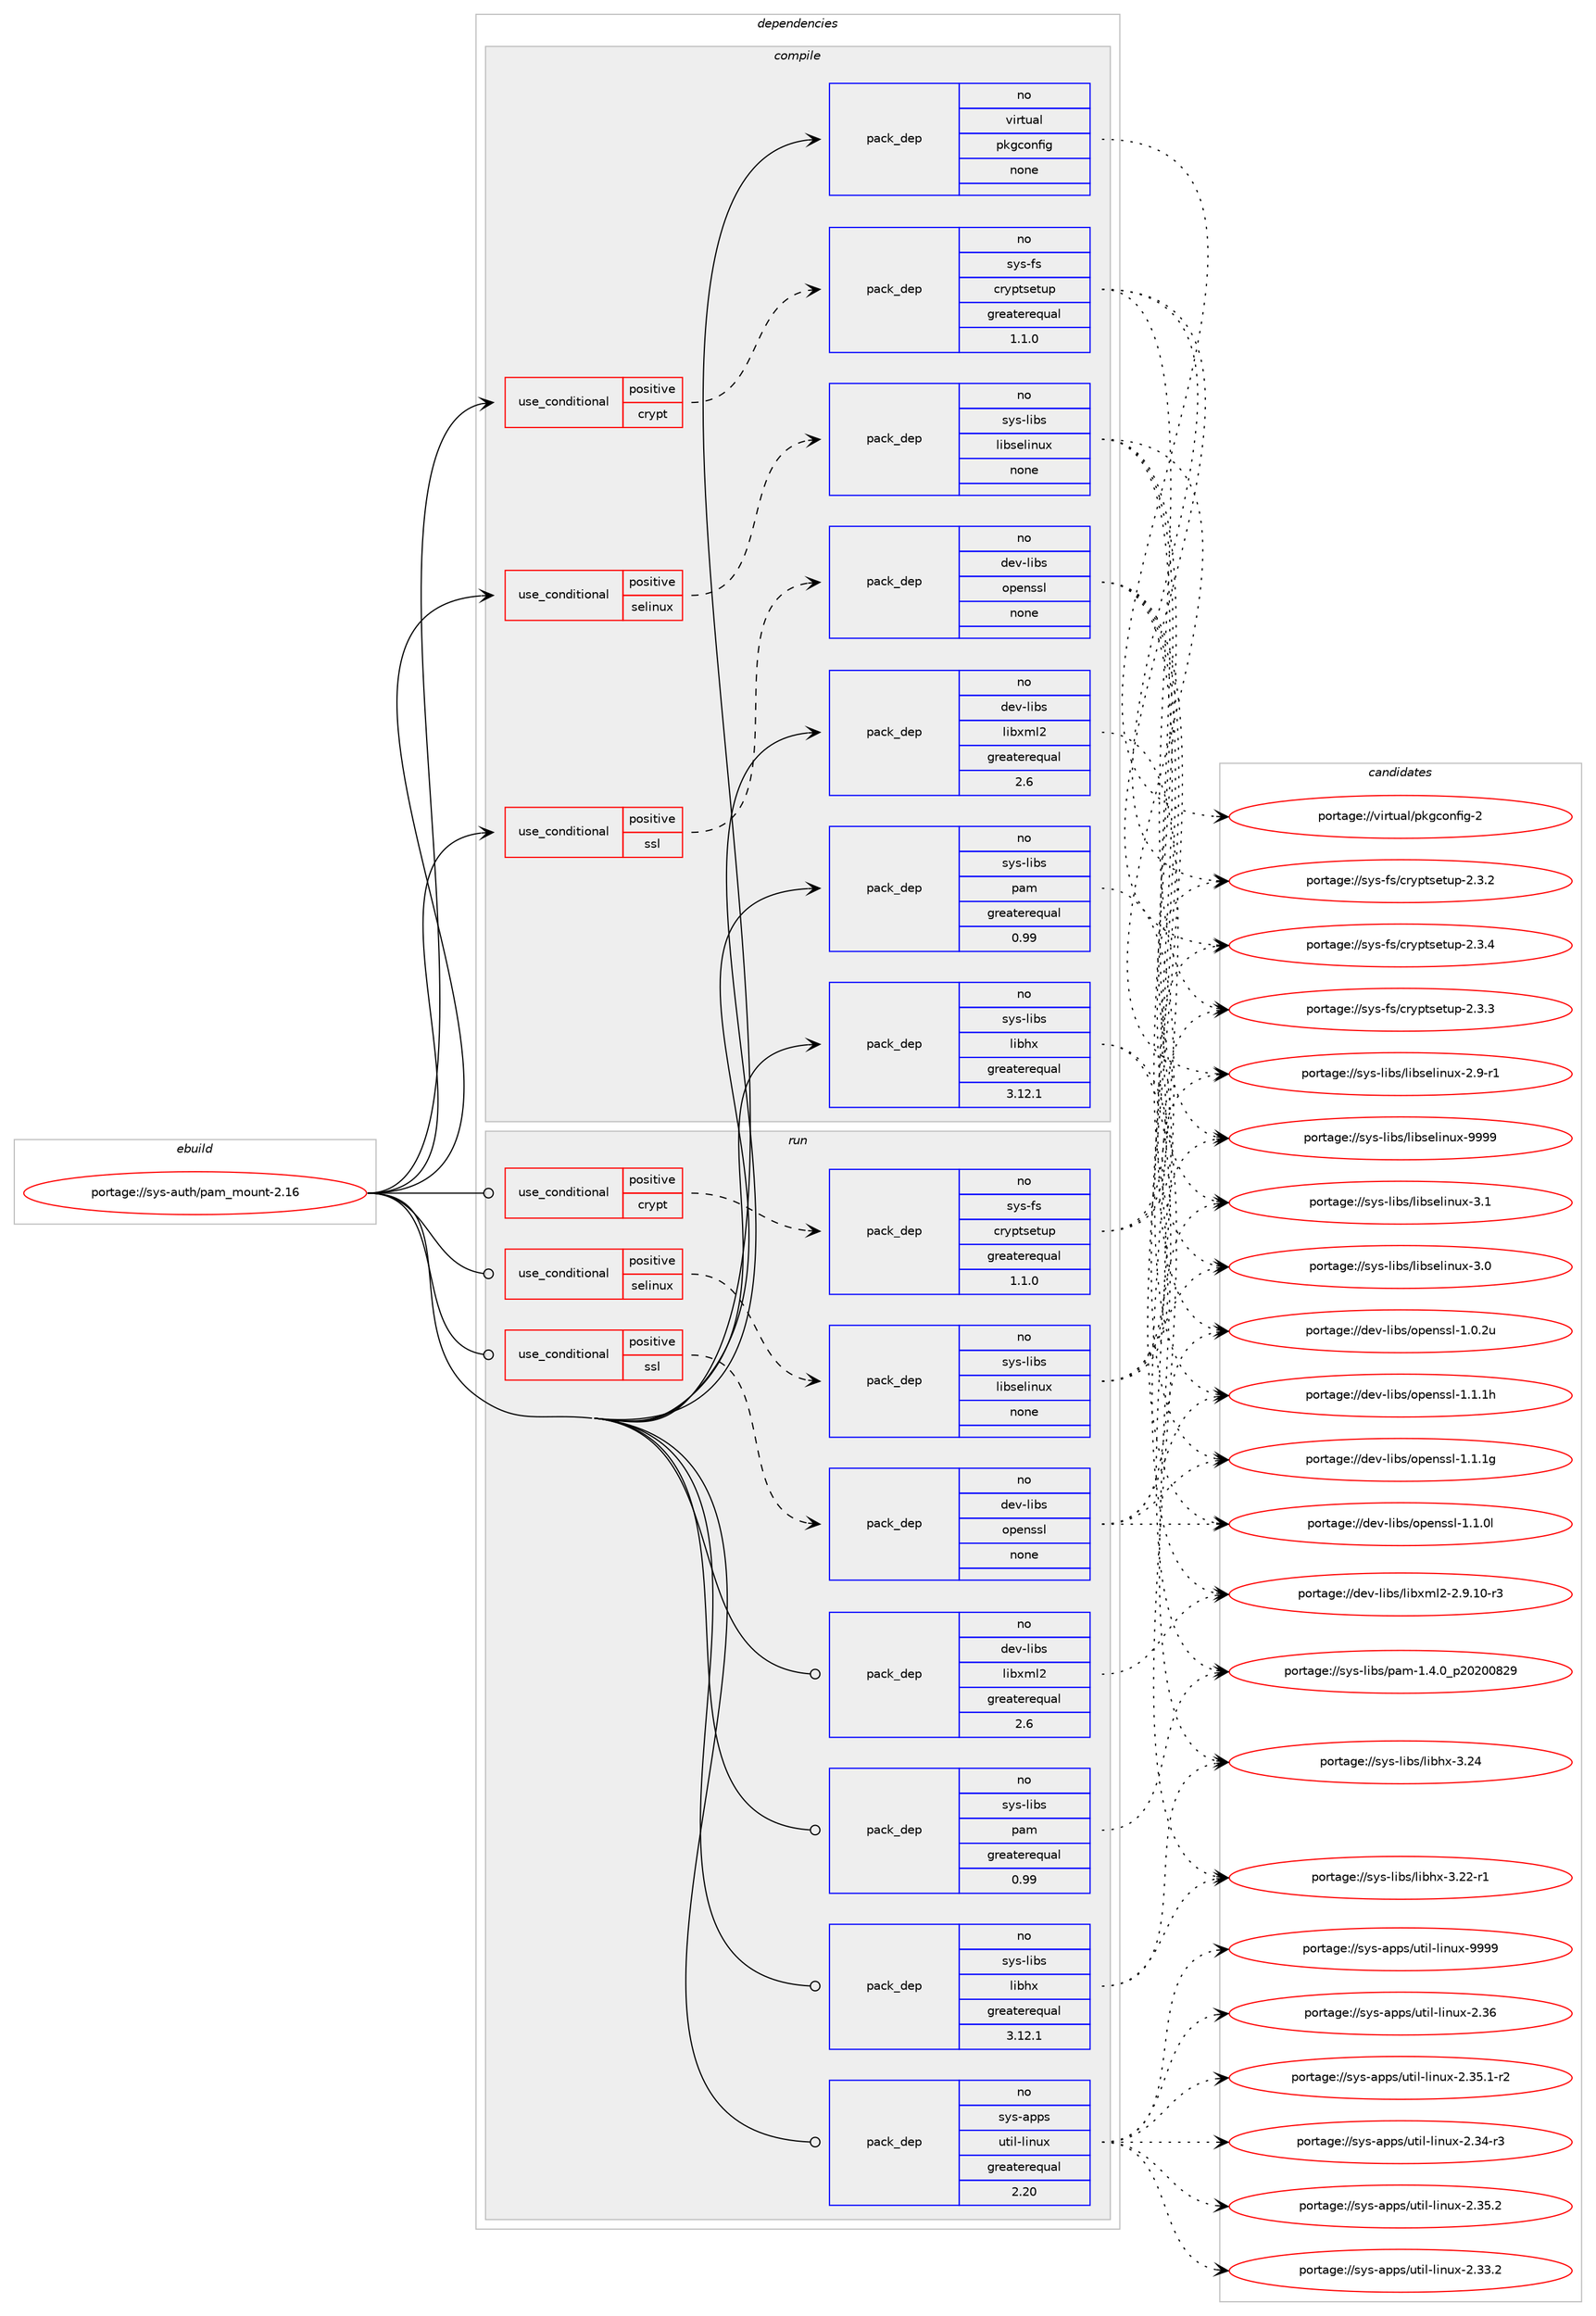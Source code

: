 digraph prolog {

# *************
# Graph options
# *************

newrank=true;
concentrate=true;
compound=true;
graph [rankdir=LR,fontname=Helvetica,fontsize=10,ranksep=1.5];#, ranksep=2.5, nodesep=0.2];
edge  [arrowhead=vee];
node  [fontname=Helvetica,fontsize=10];

# **********
# The ebuild
# **********

subgraph cluster_leftcol {
color=gray;
rank=same;
label=<<i>ebuild</i>>;
id [label="portage://sys-auth/pam_mount-2.16", color=red, width=4, href="../sys-auth/pam_mount-2.16.svg"];
}

# ****************
# The dependencies
# ****************

subgraph cluster_midcol {
color=gray;
label=<<i>dependencies</i>>;
subgraph cluster_compile {
fillcolor="#eeeeee";
style=filled;
label=<<i>compile</i>>;
subgraph cond197 {
dependency1943 [label=<<TABLE BORDER="0" CELLBORDER="1" CELLSPACING="0" CELLPADDING="4"><TR><TD ROWSPAN="3" CELLPADDING="10">use_conditional</TD></TR><TR><TD>positive</TD></TR><TR><TD>crypt</TD></TR></TABLE>>, shape=none, color=red];
subgraph pack1708 {
dependency1944 [label=<<TABLE BORDER="0" CELLBORDER="1" CELLSPACING="0" CELLPADDING="4" WIDTH="220"><TR><TD ROWSPAN="6" CELLPADDING="30">pack_dep</TD></TR><TR><TD WIDTH="110">no</TD></TR><TR><TD>sys-fs</TD></TR><TR><TD>cryptsetup</TD></TR><TR><TD>greaterequal</TD></TR><TR><TD>1.1.0</TD></TR></TABLE>>, shape=none, color=blue];
}
dependency1943:e -> dependency1944:w [weight=20,style="dashed",arrowhead="vee"];
}
id:e -> dependency1943:w [weight=20,style="solid",arrowhead="vee"];
subgraph cond198 {
dependency1945 [label=<<TABLE BORDER="0" CELLBORDER="1" CELLSPACING="0" CELLPADDING="4"><TR><TD ROWSPAN="3" CELLPADDING="10">use_conditional</TD></TR><TR><TD>positive</TD></TR><TR><TD>selinux</TD></TR></TABLE>>, shape=none, color=red];
subgraph pack1709 {
dependency1946 [label=<<TABLE BORDER="0" CELLBORDER="1" CELLSPACING="0" CELLPADDING="4" WIDTH="220"><TR><TD ROWSPAN="6" CELLPADDING="30">pack_dep</TD></TR><TR><TD WIDTH="110">no</TD></TR><TR><TD>sys-libs</TD></TR><TR><TD>libselinux</TD></TR><TR><TD>none</TD></TR><TR><TD></TD></TR></TABLE>>, shape=none, color=blue];
}
dependency1945:e -> dependency1946:w [weight=20,style="dashed",arrowhead="vee"];
}
id:e -> dependency1945:w [weight=20,style="solid",arrowhead="vee"];
subgraph cond199 {
dependency1947 [label=<<TABLE BORDER="0" CELLBORDER="1" CELLSPACING="0" CELLPADDING="4"><TR><TD ROWSPAN="3" CELLPADDING="10">use_conditional</TD></TR><TR><TD>positive</TD></TR><TR><TD>ssl</TD></TR></TABLE>>, shape=none, color=red];
subgraph pack1710 {
dependency1948 [label=<<TABLE BORDER="0" CELLBORDER="1" CELLSPACING="0" CELLPADDING="4" WIDTH="220"><TR><TD ROWSPAN="6" CELLPADDING="30">pack_dep</TD></TR><TR><TD WIDTH="110">no</TD></TR><TR><TD>dev-libs</TD></TR><TR><TD>openssl</TD></TR><TR><TD>none</TD></TR><TR><TD></TD></TR></TABLE>>, shape=none, color=blue];
}
dependency1947:e -> dependency1948:w [weight=20,style="dashed",arrowhead="vee"];
}
id:e -> dependency1947:w [weight=20,style="solid",arrowhead="vee"];
subgraph pack1711 {
dependency1949 [label=<<TABLE BORDER="0" CELLBORDER="1" CELLSPACING="0" CELLPADDING="4" WIDTH="220"><TR><TD ROWSPAN="6" CELLPADDING="30">pack_dep</TD></TR><TR><TD WIDTH="110">no</TD></TR><TR><TD>dev-libs</TD></TR><TR><TD>libxml2</TD></TR><TR><TD>greaterequal</TD></TR><TR><TD>2.6</TD></TR></TABLE>>, shape=none, color=blue];
}
id:e -> dependency1949:w [weight=20,style="solid",arrowhead="vee"];
subgraph pack1712 {
dependency1950 [label=<<TABLE BORDER="0" CELLBORDER="1" CELLSPACING="0" CELLPADDING="4" WIDTH="220"><TR><TD ROWSPAN="6" CELLPADDING="30">pack_dep</TD></TR><TR><TD WIDTH="110">no</TD></TR><TR><TD>sys-libs</TD></TR><TR><TD>libhx</TD></TR><TR><TD>greaterequal</TD></TR><TR><TD>3.12.1</TD></TR></TABLE>>, shape=none, color=blue];
}
id:e -> dependency1950:w [weight=20,style="solid",arrowhead="vee"];
subgraph pack1713 {
dependency1951 [label=<<TABLE BORDER="0" CELLBORDER="1" CELLSPACING="0" CELLPADDING="4" WIDTH="220"><TR><TD ROWSPAN="6" CELLPADDING="30">pack_dep</TD></TR><TR><TD WIDTH="110">no</TD></TR><TR><TD>sys-libs</TD></TR><TR><TD>pam</TD></TR><TR><TD>greaterequal</TD></TR><TR><TD>0.99</TD></TR></TABLE>>, shape=none, color=blue];
}
id:e -> dependency1951:w [weight=20,style="solid",arrowhead="vee"];
subgraph pack1714 {
dependency1952 [label=<<TABLE BORDER="0" CELLBORDER="1" CELLSPACING="0" CELLPADDING="4" WIDTH="220"><TR><TD ROWSPAN="6" CELLPADDING="30">pack_dep</TD></TR><TR><TD WIDTH="110">no</TD></TR><TR><TD>virtual</TD></TR><TR><TD>pkgconfig</TD></TR><TR><TD>none</TD></TR><TR><TD></TD></TR></TABLE>>, shape=none, color=blue];
}
id:e -> dependency1952:w [weight=20,style="solid",arrowhead="vee"];
}
subgraph cluster_compileandrun {
fillcolor="#eeeeee";
style=filled;
label=<<i>compile and run</i>>;
}
subgraph cluster_run {
fillcolor="#eeeeee";
style=filled;
label=<<i>run</i>>;
subgraph cond200 {
dependency1953 [label=<<TABLE BORDER="0" CELLBORDER="1" CELLSPACING="0" CELLPADDING="4"><TR><TD ROWSPAN="3" CELLPADDING="10">use_conditional</TD></TR><TR><TD>positive</TD></TR><TR><TD>crypt</TD></TR></TABLE>>, shape=none, color=red];
subgraph pack1715 {
dependency1954 [label=<<TABLE BORDER="0" CELLBORDER="1" CELLSPACING="0" CELLPADDING="4" WIDTH="220"><TR><TD ROWSPAN="6" CELLPADDING="30">pack_dep</TD></TR><TR><TD WIDTH="110">no</TD></TR><TR><TD>sys-fs</TD></TR><TR><TD>cryptsetup</TD></TR><TR><TD>greaterequal</TD></TR><TR><TD>1.1.0</TD></TR></TABLE>>, shape=none, color=blue];
}
dependency1953:e -> dependency1954:w [weight=20,style="dashed",arrowhead="vee"];
}
id:e -> dependency1953:w [weight=20,style="solid",arrowhead="odot"];
subgraph cond201 {
dependency1955 [label=<<TABLE BORDER="0" CELLBORDER="1" CELLSPACING="0" CELLPADDING="4"><TR><TD ROWSPAN="3" CELLPADDING="10">use_conditional</TD></TR><TR><TD>positive</TD></TR><TR><TD>selinux</TD></TR></TABLE>>, shape=none, color=red];
subgraph pack1716 {
dependency1956 [label=<<TABLE BORDER="0" CELLBORDER="1" CELLSPACING="0" CELLPADDING="4" WIDTH="220"><TR><TD ROWSPAN="6" CELLPADDING="30">pack_dep</TD></TR><TR><TD WIDTH="110">no</TD></TR><TR><TD>sys-libs</TD></TR><TR><TD>libselinux</TD></TR><TR><TD>none</TD></TR><TR><TD></TD></TR></TABLE>>, shape=none, color=blue];
}
dependency1955:e -> dependency1956:w [weight=20,style="dashed",arrowhead="vee"];
}
id:e -> dependency1955:w [weight=20,style="solid",arrowhead="odot"];
subgraph cond202 {
dependency1957 [label=<<TABLE BORDER="0" CELLBORDER="1" CELLSPACING="0" CELLPADDING="4"><TR><TD ROWSPAN="3" CELLPADDING="10">use_conditional</TD></TR><TR><TD>positive</TD></TR><TR><TD>ssl</TD></TR></TABLE>>, shape=none, color=red];
subgraph pack1717 {
dependency1958 [label=<<TABLE BORDER="0" CELLBORDER="1" CELLSPACING="0" CELLPADDING="4" WIDTH="220"><TR><TD ROWSPAN="6" CELLPADDING="30">pack_dep</TD></TR><TR><TD WIDTH="110">no</TD></TR><TR><TD>dev-libs</TD></TR><TR><TD>openssl</TD></TR><TR><TD>none</TD></TR><TR><TD></TD></TR></TABLE>>, shape=none, color=blue];
}
dependency1957:e -> dependency1958:w [weight=20,style="dashed",arrowhead="vee"];
}
id:e -> dependency1957:w [weight=20,style="solid",arrowhead="odot"];
subgraph pack1718 {
dependency1959 [label=<<TABLE BORDER="0" CELLBORDER="1" CELLSPACING="0" CELLPADDING="4" WIDTH="220"><TR><TD ROWSPAN="6" CELLPADDING="30">pack_dep</TD></TR><TR><TD WIDTH="110">no</TD></TR><TR><TD>dev-libs</TD></TR><TR><TD>libxml2</TD></TR><TR><TD>greaterequal</TD></TR><TR><TD>2.6</TD></TR></TABLE>>, shape=none, color=blue];
}
id:e -> dependency1959:w [weight=20,style="solid",arrowhead="odot"];
subgraph pack1719 {
dependency1960 [label=<<TABLE BORDER="0" CELLBORDER="1" CELLSPACING="0" CELLPADDING="4" WIDTH="220"><TR><TD ROWSPAN="6" CELLPADDING="30">pack_dep</TD></TR><TR><TD WIDTH="110">no</TD></TR><TR><TD>sys-apps</TD></TR><TR><TD>util-linux</TD></TR><TR><TD>greaterequal</TD></TR><TR><TD>2.20</TD></TR></TABLE>>, shape=none, color=blue];
}
id:e -> dependency1960:w [weight=20,style="solid",arrowhead="odot"];
subgraph pack1720 {
dependency1961 [label=<<TABLE BORDER="0" CELLBORDER="1" CELLSPACING="0" CELLPADDING="4" WIDTH="220"><TR><TD ROWSPAN="6" CELLPADDING="30">pack_dep</TD></TR><TR><TD WIDTH="110">no</TD></TR><TR><TD>sys-libs</TD></TR><TR><TD>libhx</TD></TR><TR><TD>greaterequal</TD></TR><TR><TD>3.12.1</TD></TR></TABLE>>, shape=none, color=blue];
}
id:e -> dependency1961:w [weight=20,style="solid",arrowhead="odot"];
subgraph pack1721 {
dependency1962 [label=<<TABLE BORDER="0" CELLBORDER="1" CELLSPACING="0" CELLPADDING="4" WIDTH="220"><TR><TD ROWSPAN="6" CELLPADDING="30">pack_dep</TD></TR><TR><TD WIDTH="110">no</TD></TR><TR><TD>sys-libs</TD></TR><TR><TD>pam</TD></TR><TR><TD>greaterequal</TD></TR><TR><TD>0.99</TD></TR></TABLE>>, shape=none, color=blue];
}
id:e -> dependency1962:w [weight=20,style="solid",arrowhead="odot"];
}
}

# **************
# The candidates
# **************

subgraph cluster_choices {
rank=same;
color=gray;
label=<<i>candidates</i>>;

subgraph choice1708 {
color=black;
nodesep=1;
choice115121115451021154799114121112116115101116117112455046514652 [label="portage://sys-fs/cryptsetup-2.3.4", color=red, width=4,href="../sys-fs/cryptsetup-2.3.4.svg"];
choice115121115451021154799114121112116115101116117112455046514651 [label="portage://sys-fs/cryptsetup-2.3.3", color=red, width=4,href="../sys-fs/cryptsetup-2.3.3.svg"];
choice115121115451021154799114121112116115101116117112455046514650 [label="portage://sys-fs/cryptsetup-2.3.2", color=red, width=4,href="../sys-fs/cryptsetup-2.3.2.svg"];
dependency1944:e -> choice115121115451021154799114121112116115101116117112455046514652:w [style=dotted,weight="100"];
dependency1944:e -> choice115121115451021154799114121112116115101116117112455046514651:w [style=dotted,weight="100"];
dependency1944:e -> choice115121115451021154799114121112116115101116117112455046514650:w [style=dotted,weight="100"];
}
subgraph choice1709 {
color=black;
nodesep=1;
choice115121115451081059811547108105981151011081051101171204557575757 [label="portage://sys-libs/libselinux-9999", color=red, width=4,href="../sys-libs/libselinux-9999.svg"];
choice1151211154510810598115471081059811510110810511011712045514649 [label="portage://sys-libs/libselinux-3.1", color=red, width=4,href="../sys-libs/libselinux-3.1.svg"];
choice1151211154510810598115471081059811510110810511011712045514648 [label="portage://sys-libs/libselinux-3.0", color=red, width=4,href="../sys-libs/libselinux-3.0.svg"];
choice11512111545108105981154710810598115101108105110117120455046574511449 [label="portage://sys-libs/libselinux-2.9-r1", color=red, width=4,href="../sys-libs/libselinux-2.9-r1.svg"];
dependency1946:e -> choice115121115451081059811547108105981151011081051101171204557575757:w [style=dotted,weight="100"];
dependency1946:e -> choice1151211154510810598115471081059811510110810511011712045514649:w [style=dotted,weight="100"];
dependency1946:e -> choice1151211154510810598115471081059811510110810511011712045514648:w [style=dotted,weight="100"];
dependency1946:e -> choice11512111545108105981154710810598115101108105110117120455046574511449:w [style=dotted,weight="100"];
}
subgraph choice1710 {
color=black;
nodesep=1;
choice100101118451081059811547111112101110115115108454946494649104 [label="portage://dev-libs/openssl-1.1.1h", color=red, width=4,href="../dev-libs/openssl-1.1.1h.svg"];
choice100101118451081059811547111112101110115115108454946494649103 [label="portage://dev-libs/openssl-1.1.1g", color=red, width=4,href="../dev-libs/openssl-1.1.1g.svg"];
choice100101118451081059811547111112101110115115108454946494648108 [label="portage://dev-libs/openssl-1.1.0l", color=red, width=4,href="../dev-libs/openssl-1.1.0l.svg"];
choice100101118451081059811547111112101110115115108454946484650117 [label="portage://dev-libs/openssl-1.0.2u", color=red, width=4,href="../dev-libs/openssl-1.0.2u.svg"];
dependency1948:e -> choice100101118451081059811547111112101110115115108454946494649104:w [style=dotted,weight="100"];
dependency1948:e -> choice100101118451081059811547111112101110115115108454946494649103:w [style=dotted,weight="100"];
dependency1948:e -> choice100101118451081059811547111112101110115115108454946494648108:w [style=dotted,weight="100"];
dependency1948:e -> choice100101118451081059811547111112101110115115108454946484650117:w [style=dotted,weight="100"];
}
subgraph choice1711 {
color=black;
nodesep=1;
choice1001011184510810598115471081059812010910850455046574649484511451 [label="portage://dev-libs/libxml2-2.9.10-r3", color=red, width=4,href="../dev-libs/libxml2-2.9.10-r3.svg"];
dependency1949:e -> choice1001011184510810598115471081059812010910850455046574649484511451:w [style=dotted,weight="100"];
}
subgraph choice1712 {
color=black;
nodesep=1;
choice115121115451081059811547108105981041204551465052 [label="portage://sys-libs/libhx-3.24", color=red, width=4,href="../sys-libs/libhx-3.24.svg"];
choice1151211154510810598115471081059810412045514650504511449 [label="portage://sys-libs/libhx-3.22-r1", color=red, width=4,href="../sys-libs/libhx-3.22-r1.svg"];
dependency1950:e -> choice115121115451081059811547108105981041204551465052:w [style=dotted,weight="100"];
dependency1950:e -> choice1151211154510810598115471081059810412045514650504511449:w [style=dotted,weight="100"];
}
subgraph choice1713 {
color=black;
nodesep=1;
choice11512111545108105981154711297109454946524648951125048504848565057 [label="portage://sys-libs/pam-1.4.0_p20200829", color=red, width=4,href="../sys-libs/pam-1.4.0_p20200829.svg"];
dependency1951:e -> choice11512111545108105981154711297109454946524648951125048504848565057:w [style=dotted,weight="100"];
}
subgraph choice1714 {
color=black;
nodesep=1;
choice1181051141161179710847112107103991111101021051034550 [label="portage://virtual/pkgconfig-2", color=red, width=4,href="../virtual/pkgconfig-2.svg"];
dependency1952:e -> choice1181051141161179710847112107103991111101021051034550:w [style=dotted,weight="100"];
}
subgraph choice1715 {
color=black;
nodesep=1;
choice115121115451021154799114121112116115101116117112455046514652 [label="portage://sys-fs/cryptsetup-2.3.4", color=red, width=4,href="../sys-fs/cryptsetup-2.3.4.svg"];
choice115121115451021154799114121112116115101116117112455046514651 [label="portage://sys-fs/cryptsetup-2.3.3", color=red, width=4,href="../sys-fs/cryptsetup-2.3.3.svg"];
choice115121115451021154799114121112116115101116117112455046514650 [label="portage://sys-fs/cryptsetup-2.3.2", color=red, width=4,href="../sys-fs/cryptsetup-2.3.2.svg"];
dependency1954:e -> choice115121115451021154799114121112116115101116117112455046514652:w [style=dotted,weight="100"];
dependency1954:e -> choice115121115451021154799114121112116115101116117112455046514651:w [style=dotted,weight="100"];
dependency1954:e -> choice115121115451021154799114121112116115101116117112455046514650:w [style=dotted,weight="100"];
}
subgraph choice1716 {
color=black;
nodesep=1;
choice115121115451081059811547108105981151011081051101171204557575757 [label="portage://sys-libs/libselinux-9999", color=red, width=4,href="../sys-libs/libselinux-9999.svg"];
choice1151211154510810598115471081059811510110810511011712045514649 [label="portage://sys-libs/libselinux-3.1", color=red, width=4,href="../sys-libs/libselinux-3.1.svg"];
choice1151211154510810598115471081059811510110810511011712045514648 [label="portage://sys-libs/libselinux-3.0", color=red, width=4,href="../sys-libs/libselinux-3.0.svg"];
choice11512111545108105981154710810598115101108105110117120455046574511449 [label="portage://sys-libs/libselinux-2.9-r1", color=red, width=4,href="../sys-libs/libselinux-2.9-r1.svg"];
dependency1956:e -> choice115121115451081059811547108105981151011081051101171204557575757:w [style=dotted,weight="100"];
dependency1956:e -> choice1151211154510810598115471081059811510110810511011712045514649:w [style=dotted,weight="100"];
dependency1956:e -> choice1151211154510810598115471081059811510110810511011712045514648:w [style=dotted,weight="100"];
dependency1956:e -> choice11512111545108105981154710810598115101108105110117120455046574511449:w [style=dotted,weight="100"];
}
subgraph choice1717 {
color=black;
nodesep=1;
choice100101118451081059811547111112101110115115108454946494649104 [label="portage://dev-libs/openssl-1.1.1h", color=red, width=4,href="../dev-libs/openssl-1.1.1h.svg"];
choice100101118451081059811547111112101110115115108454946494649103 [label="portage://dev-libs/openssl-1.1.1g", color=red, width=4,href="../dev-libs/openssl-1.1.1g.svg"];
choice100101118451081059811547111112101110115115108454946494648108 [label="portage://dev-libs/openssl-1.1.0l", color=red, width=4,href="../dev-libs/openssl-1.1.0l.svg"];
choice100101118451081059811547111112101110115115108454946484650117 [label="portage://dev-libs/openssl-1.0.2u", color=red, width=4,href="../dev-libs/openssl-1.0.2u.svg"];
dependency1958:e -> choice100101118451081059811547111112101110115115108454946494649104:w [style=dotted,weight="100"];
dependency1958:e -> choice100101118451081059811547111112101110115115108454946494649103:w [style=dotted,weight="100"];
dependency1958:e -> choice100101118451081059811547111112101110115115108454946494648108:w [style=dotted,weight="100"];
dependency1958:e -> choice100101118451081059811547111112101110115115108454946484650117:w [style=dotted,weight="100"];
}
subgraph choice1718 {
color=black;
nodesep=1;
choice1001011184510810598115471081059812010910850455046574649484511451 [label="portage://dev-libs/libxml2-2.9.10-r3", color=red, width=4,href="../dev-libs/libxml2-2.9.10-r3.svg"];
dependency1959:e -> choice1001011184510810598115471081059812010910850455046574649484511451:w [style=dotted,weight="100"];
}
subgraph choice1719 {
color=black;
nodesep=1;
choice115121115459711211211547117116105108451081051101171204557575757 [label="portage://sys-apps/util-linux-9999", color=red, width=4,href="../sys-apps/util-linux-9999.svg"];
choice115121115459711211211547117116105108451081051101171204550465154 [label="portage://sys-apps/util-linux-2.36", color=red, width=4,href="../sys-apps/util-linux-2.36.svg"];
choice1151211154597112112115471171161051084510810511011712045504651534650 [label="portage://sys-apps/util-linux-2.35.2", color=red, width=4,href="../sys-apps/util-linux-2.35.2.svg"];
choice11512111545971121121154711711610510845108105110117120455046515346494511450 [label="portage://sys-apps/util-linux-2.35.1-r2", color=red, width=4,href="../sys-apps/util-linux-2.35.1-r2.svg"];
choice1151211154597112112115471171161051084510810511011712045504651524511451 [label="portage://sys-apps/util-linux-2.34-r3", color=red, width=4,href="../sys-apps/util-linux-2.34-r3.svg"];
choice1151211154597112112115471171161051084510810511011712045504651514650 [label="portage://sys-apps/util-linux-2.33.2", color=red, width=4,href="../sys-apps/util-linux-2.33.2.svg"];
dependency1960:e -> choice115121115459711211211547117116105108451081051101171204557575757:w [style=dotted,weight="100"];
dependency1960:e -> choice115121115459711211211547117116105108451081051101171204550465154:w [style=dotted,weight="100"];
dependency1960:e -> choice1151211154597112112115471171161051084510810511011712045504651534650:w [style=dotted,weight="100"];
dependency1960:e -> choice11512111545971121121154711711610510845108105110117120455046515346494511450:w [style=dotted,weight="100"];
dependency1960:e -> choice1151211154597112112115471171161051084510810511011712045504651524511451:w [style=dotted,weight="100"];
dependency1960:e -> choice1151211154597112112115471171161051084510810511011712045504651514650:w [style=dotted,weight="100"];
}
subgraph choice1720 {
color=black;
nodesep=1;
choice115121115451081059811547108105981041204551465052 [label="portage://sys-libs/libhx-3.24", color=red, width=4,href="../sys-libs/libhx-3.24.svg"];
choice1151211154510810598115471081059810412045514650504511449 [label="portage://sys-libs/libhx-3.22-r1", color=red, width=4,href="../sys-libs/libhx-3.22-r1.svg"];
dependency1961:e -> choice115121115451081059811547108105981041204551465052:w [style=dotted,weight="100"];
dependency1961:e -> choice1151211154510810598115471081059810412045514650504511449:w [style=dotted,weight="100"];
}
subgraph choice1721 {
color=black;
nodesep=1;
choice11512111545108105981154711297109454946524648951125048504848565057 [label="portage://sys-libs/pam-1.4.0_p20200829", color=red, width=4,href="../sys-libs/pam-1.4.0_p20200829.svg"];
dependency1962:e -> choice11512111545108105981154711297109454946524648951125048504848565057:w [style=dotted,weight="100"];
}
}

}
